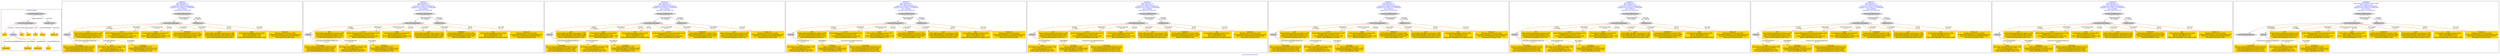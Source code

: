 digraph n0 {
fontcolor="blue"
remincross="true"
label="s24-s-norton-simon.json"
subgraph cluster_0 {
label="1-correct model"
n2[style="filled",color="white",fillcolor="lightgray",label="CulturalHeritageObject1"];
n3[shape="plaintext",style="filled",fillcolor="gold",label="made"];
n4[style="filled",color="white",fillcolor="lightgray",label="Person1"];
n5[shape="plaintext",style="filled",fillcolor="gold",label="dim"];
n6[shape="plaintext",style="filled",fillcolor="gold",label="prov"];
n7[shape="plaintext",style="filled",fillcolor="gold",label="title"];
n8[shape="plaintext",style="filled",fillcolor="gold",label="access"];
n9[shape="plaintext",style="filled",fillcolor="gold",label="nationality"];
n10[shape="plaintext",style="filled",fillcolor="gold",label="birthDate"];
n11[shape="plaintext",style="filled",fillcolor="gold",label="deathDate"];
n12[shape="plaintext",style="filled",fillcolor="gold",label="artist"];
n13[style="filled",color="white",fillcolor="lightgray",label="EuropeanaAggregation1"];
n14[style="filled",color="white",fillcolor="lightgray",label="WebResource1"];
n15[shape="plaintext",style="filled",fillcolor="gold",label="image_url"];
}
subgraph cluster_1 {
label="candidate 0\nlink coherence:1.0\nnode coherence:1.0\nconfidence:0.6281313308406206\nmapping score:0.6593771102802068\ncost:12.98044\n-precision:0.85-recall:0.85"
n17[style="filled",color="white",fillcolor="lightgray",label="CulturalHeritageObject1"];
n18[style="filled",color="white",fillcolor="lightgray",label="Person1"];
n19[style="filled",color="white",fillcolor="lightgray",label="EuropeanaAggregation1"];
n20[style="filled",color="white",fillcolor="lightgray",label="WebResource1"];
n21[shape="plaintext",style="filled",fillcolor="gold",label="nationality\n[Person,countryAssociatedWithThePerson,0.81]\n[CulturalHeritageObject,description,0.082]\n[Person,biographicalInformation,0.065]\n[CulturalHeritageObject,provenance,0.042]"];
n22[shape="plaintext",style="filled",fillcolor="gold",label="title\n[CulturalHeritageObject,description,0.479]\n[Person,biographicalInformation,0.288]\n[Document,columnSubClassOfLink,0.131]\n[CulturalHeritageObject,title,0.101]"];
n23[shape="plaintext",style="filled",fillcolor="gold",label="access\n[CulturalHeritageObject,accessionNumber,0.813]\n[WebResource,classLink,0.144]\n[CulturalHeritageObject,provenance,0.036]\n[Person,nameOfThePerson,0.006]"];
n24[shape="plaintext",style="filled",fillcolor="gold",label="made\n[CulturalHeritageObject,created,0.581]\n[Person,dateOfDeath,0.174]\n[CulturalHeritageObject,description,0.128]\n[Person,dateOfBirth,0.117]"];
n25[shape="plaintext",style="filled",fillcolor="gold",label="deathDate\n[CulturalHeritageObject,created,0.345]\n[CulturalHeritageObject,provenance,0.268]\n[Person,biographicalInformation,0.239]\n[Person,dateOfBirth,0.148]"];
n26[shape="plaintext",style="filled",fillcolor="gold",label="image_url\n[WebResource,classLink,0.886]\n[CulturalHeritageObject,accessionNumber,0.06]\n[Document,columnSubClassOfLink,0.029]\n[Document,classLink,0.024]"];
n27[shape="plaintext",style="filled",fillcolor="gold",label="prov\n[CulturalHeritageObject,provenance,0.769]\n[CulturalHeritageObject,rightsHolder,0.094]\n[CulturalHeritageObject,description,0.084]\n[Person,biographicalInformation,0.053]"];
n28[shape="plaintext",style="filled",fillcolor="gold",label="dim\n[CulturalHeritageObject,extent,0.944]\n[Person,dateOfDeath,0.031]\n[Person,dateOfBirth,0.023]\n[CulturalHeritageObject,description,0.003]"];
n29[shape="plaintext",style="filled",fillcolor="gold",label="artist\n[Document,columnSubClassOfLink,0.352]\n[Document,classLink,0.277]\n[Person,nameOfThePerson,0.244]\n[CulturalHeritageObject,title,0.127]"];
n30[shape="plaintext",style="filled",fillcolor="gold",label="birthDate\n[Person,dateOfBirth,0.487]\n[CulturalHeritageObject,description,0.192]\n[CulturalHeritageObject,created,0.175]\n[Person,dateOfDeath,0.146]"];
}
subgraph cluster_2 {
label="candidate 1\nlink coherence:1.0\nnode coherence:1.0\nconfidence:0.6281313308406206\nmapping score:0.6593771102802068\ncost:12.98044\n-precision:0.85-recall:0.85"
n32[style="filled",color="white",fillcolor="lightgray",label="CulturalHeritageObject1"];
n33[style="filled",color="white",fillcolor="lightgray",label="Person1"];
n34[style="filled",color="white",fillcolor="lightgray",label="EuropeanaAggregation1"];
n35[style="filled",color="white",fillcolor="lightgray",label="WebResource1"];
n36[shape="plaintext",style="filled",fillcolor="gold",label="nationality\n[Person,countryAssociatedWithThePerson,0.81]\n[CulturalHeritageObject,description,0.082]\n[Person,biographicalInformation,0.065]\n[CulturalHeritageObject,provenance,0.042]"];
n37[shape="plaintext",style="filled",fillcolor="gold",label="title\n[CulturalHeritageObject,description,0.479]\n[Person,biographicalInformation,0.288]\n[Document,columnSubClassOfLink,0.131]\n[CulturalHeritageObject,title,0.101]"];
n38[shape="plaintext",style="filled",fillcolor="gold",label="access\n[CulturalHeritageObject,accessionNumber,0.813]\n[WebResource,classLink,0.144]\n[CulturalHeritageObject,provenance,0.036]\n[Person,nameOfThePerson,0.006]"];
n39[shape="plaintext",style="filled",fillcolor="gold",label="made\n[CulturalHeritageObject,created,0.581]\n[Person,dateOfDeath,0.174]\n[CulturalHeritageObject,description,0.128]\n[Person,dateOfBirth,0.117]"];
n40[shape="plaintext",style="filled",fillcolor="gold",label="prov\n[CulturalHeritageObject,provenance,0.769]\n[CulturalHeritageObject,rightsHolder,0.094]\n[CulturalHeritageObject,description,0.084]\n[Person,biographicalInformation,0.053]"];
n41[shape="plaintext",style="filled",fillcolor="gold",label="image_url\n[WebResource,classLink,0.886]\n[CulturalHeritageObject,accessionNumber,0.06]\n[Document,columnSubClassOfLink,0.029]\n[Document,classLink,0.024]"];
n42[shape="plaintext",style="filled",fillcolor="gold",label="deathDate\n[CulturalHeritageObject,created,0.345]\n[CulturalHeritageObject,provenance,0.268]\n[Person,biographicalInformation,0.239]\n[Person,dateOfBirth,0.148]"];
n43[shape="plaintext",style="filled",fillcolor="gold",label="dim\n[CulturalHeritageObject,extent,0.944]\n[Person,dateOfDeath,0.031]\n[Person,dateOfBirth,0.023]\n[CulturalHeritageObject,description,0.003]"];
n44[shape="plaintext",style="filled",fillcolor="gold",label="artist\n[Document,columnSubClassOfLink,0.352]\n[Document,classLink,0.277]\n[Person,nameOfThePerson,0.244]\n[CulturalHeritageObject,title,0.127]"];
n45[shape="plaintext",style="filled",fillcolor="gold",label="birthDate\n[Person,dateOfBirth,0.487]\n[CulturalHeritageObject,description,0.192]\n[CulturalHeritageObject,created,0.175]\n[Person,dateOfDeath,0.146]"];
}
subgraph cluster_3 {
label="candidate 2\nlink coherence:1.0\nnode coherence:1.0\nconfidence:0.6281313308406206\nmapping score:0.6593771102802068\ncost:12.98046\n-precision:0.85-recall:0.85"
n47[style="filled",color="white",fillcolor="lightgray",label="CulturalHeritageObject2"];
n48[style="filled",color="white",fillcolor="lightgray",label="Person1"];
n49[style="filled",color="white",fillcolor="lightgray",label="EuropeanaAggregation1"];
n50[style="filled",color="white",fillcolor="lightgray",label="WebResource1"];
n51[shape="plaintext",style="filled",fillcolor="gold",label="nationality\n[Person,countryAssociatedWithThePerson,0.81]\n[CulturalHeritageObject,description,0.082]\n[Person,biographicalInformation,0.065]\n[CulturalHeritageObject,provenance,0.042]"];
n52[shape="plaintext",style="filled",fillcolor="gold",label="prov\n[CulturalHeritageObject,provenance,0.769]\n[CulturalHeritageObject,rightsHolder,0.094]\n[CulturalHeritageObject,description,0.084]\n[Person,biographicalInformation,0.053]"];
n53[shape="plaintext",style="filled",fillcolor="gold",label="made\n[CulturalHeritageObject,created,0.581]\n[Person,dateOfDeath,0.174]\n[CulturalHeritageObject,description,0.128]\n[Person,dateOfBirth,0.117]"];
n54[shape="plaintext",style="filled",fillcolor="gold",label="image_url\n[WebResource,classLink,0.886]\n[CulturalHeritageObject,accessionNumber,0.06]\n[Document,columnSubClassOfLink,0.029]\n[Document,classLink,0.024]"];
n55[shape="plaintext",style="filled",fillcolor="gold",label="dim\n[CulturalHeritageObject,extent,0.944]\n[Person,dateOfDeath,0.031]\n[Person,dateOfBirth,0.023]\n[CulturalHeritageObject,description,0.003]"];
n56[shape="plaintext",style="filled",fillcolor="gold",label="access\n[CulturalHeritageObject,accessionNumber,0.813]\n[WebResource,classLink,0.144]\n[CulturalHeritageObject,provenance,0.036]\n[Person,nameOfThePerson,0.006]"];
n57[shape="plaintext",style="filled",fillcolor="gold",label="artist\n[Document,columnSubClassOfLink,0.352]\n[Document,classLink,0.277]\n[Person,nameOfThePerson,0.244]\n[CulturalHeritageObject,title,0.127]"];
n58[shape="plaintext",style="filled",fillcolor="gold",label="deathDate\n[CulturalHeritageObject,created,0.345]\n[CulturalHeritageObject,provenance,0.268]\n[Person,biographicalInformation,0.239]\n[Person,dateOfBirth,0.148]"];
n59[shape="plaintext",style="filled",fillcolor="gold",label="title\n[CulturalHeritageObject,description,0.479]\n[Person,biographicalInformation,0.288]\n[Document,columnSubClassOfLink,0.131]\n[CulturalHeritageObject,title,0.101]"];
n60[shape="plaintext",style="filled",fillcolor="gold",label="birthDate\n[Person,dateOfBirth,0.487]\n[CulturalHeritageObject,description,0.192]\n[CulturalHeritageObject,created,0.175]\n[Person,dateOfDeath,0.146]"];
}
subgraph cluster_4 {
label="candidate 3\nlink coherence:1.0\nnode coherence:1.0\nconfidence:0.6281313308406206\nmapping score:0.6593771102802068\ncost:12.98054\n-precision:0.85-recall:0.85"
n62[style="filled",color="white",fillcolor="lightgray",label="CulturalHeritageObject1"];
n63[style="filled",color="white",fillcolor="lightgray",label="Person2"];
n64[style="filled",color="white",fillcolor="lightgray",label="EuropeanaAggregation1"];
n65[style="filled",color="white",fillcolor="lightgray",label="WebResource1"];
n66[shape="plaintext",style="filled",fillcolor="gold",label="title\n[CulturalHeritageObject,description,0.479]\n[Person,biographicalInformation,0.288]\n[Document,columnSubClassOfLink,0.131]\n[CulturalHeritageObject,title,0.101]"];
n67[shape="plaintext",style="filled",fillcolor="gold",label="access\n[CulturalHeritageObject,accessionNumber,0.813]\n[WebResource,classLink,0.144]\n[CulturalHeritageObject,provenance,0.036]\n[Person,nameOfThePerson,0.006]"];
n68[shape="plaintext",style="filled",fillcolor="gold",label="made\n[CulturalHeritageObject,created,0.581]\n[Person,dateOfDeath,0.174]\n[CulturalHeritageObject,description,0.128]\n[Person,dateOfBirth,0.117]"];
n69[shape="plaintext",style="filled",fillcolor="gold",label="artist\n[Document,columnSubClassOfLink,0.352]\n[Document,classLink,0.277]\n[Person,nameOfThePerson,0.244]\n[CulturalHeritageObject,title,0.127]"];
n70[shape="plaintext",style="filled",fillcolor="gold",label="deathDate\n[CulturalHeritageObject,created,0.345]\n[CulturalHeritageObject,provenance,0.268]\n[Person,biographicalInformation,0.239]\n[Person,dateOfBirth,0.148]"];
n71[shape="plaintext",style="filled",fillcolor="gold",label="image_url\n[WebResource,classLink,0.886]\n[CulturalHeritageObject,accessionNumber,0.06]\n[Document,columnSubClassOfLink,0.029]\n[Document,classLink,0.024]"];
n72[shape="plaintext",style="filled",fillcolor="gold",label="prov\n[CulturalHeritageObject,provenance,0.769]\n[CulturalHeritageObject,rightsHolder,0.094]\n[CulturalHeritageObject,description,0.084]\n[Person,biographicalInformation,0.053]"];
n73[shape="plaintext",style="filled",fillcolor="gold",label="dim\n[CulturalHeritageObject,extent,0.944]\n[Person,dateOfDeath,0.031]\n[Person,dateOfBirth,0.023]\n[CulturalHeritageObject,description,0.003]"];
n74[shape="plaintext",style="filled",fillcolor="gold",label="birthDate\n[Person,dateOfBirth,0.487]\n[CulturalHeritageObject,description,0.192]\n[CulturalHeritageObject,created,0.175]\n[Person,dateOfDeath,0.146]"];
n75[shape="plaintext",style="filled",fillcolor="gold",label="nationality\n[Person,countryAssociatedWithThePerson,0.81]\n[CulturalHeritageObject,description,0.082]\n[Person,biographicalInformation,0.065]\n[CulturalHeritageObject,provenance,0.042]"];
}
subgraph cluster_5 {
label="candidate 4\nlink coherence:1.0\nnode coherence:1.0\nconfidence:0.6281313308406206\nmapping score:0.6593771102802068\ncost:12.98054\n-precision:0.85-recall:0.85"
n77[style="filled",color="white",fillcolor="lightgray",label="CulturalHeritageObject1"];
n78[style="filled",color="white",fillcolor="lightgray",label="Person2"];
n79[style="filled",color="white",fillcolor="lightgray",label="EuropeanaAggregation1"];
n80[style="filled",color="white",fillcolor="lightgray",label="WebResource1"];
n81[shape="plaintext",style="filled",fillcolor="gold",label="title\n[CulturalHeritageObject,description,0.479]\n[Person,biographicalInformation,0.288]\n[Document,columnSubClassOfLink,0.131]\n[CulturalHeritageObject,title,0.101]"];
n82[shape="plaintext",style="filled",fillcolor="gold",label="access\n[CulturalHeritageObject,accessionNumber,0.813]\n[WebResource,classLink,0.144]\n[CulturalHeritageObject,provenance,0.036]\n[Person,nameOfThePerson,0.006]"];
n83[shape="plaintext",style="filled",fillcolor="gold",label="made\n[CulturalHeritageObject,created,0.581]\n[Person,dateOfDeath,0.174]\n[CulturalHeritageObject,description,0.128]\n[Person,dateOfBirth,0.117]"];
n84[shape="plaintext",style="filled",fillcolor="gold",label="artist\n[Document,columnSubClassOfLink,0.352]\n[Document,classLink,0.277]\n[Person,nameOfThePerson,0.244]\n[CulturalHeritageObject,title,0.127]"];
n85[shape="plaintext",style="filled",fillcolor="gold",label="prov\n[CulturalHeritageObject,provenance,0.769]\n[CulturalHeritageObject,rightsHolder,0.094]\n[CulturalHeritageObject,description,0.084]\n[Person,biographicalInformation,0.053]"];
n86[shape="plaintext",style="filled",fillcolor="gold",label="image_url\n[WebResource,classLink,0.886]\n[CulturalHeritageObject,accessionNumber,0.06]\n[Document,columnSubClassOfLink,0.029]\n[Document,classLink,0.024]"];
n87[shape="plaintext",style="filled",fillcolor="gold",label="deathDate\n[CulturalHeritageObject,created,0.345]\n[CulturalHeritageObject,provenance,0.268]\n[Person,biographicalInformation,0.239]\n[Person,dateOfBirth,0.148]"];
n88[shape="plaintext",style="filled",fillcolor="gold",label="dim\n[CulturalHeritageObject,extent,0.944]\n[Person,dateOfDeath,0.031]\n[Person,dateOfBirth,0.023]\n[CulturalHeritageObject,description,0.003]"];
n89[shape="plaintext",style="filled",fillcolor="gold",label="birthDate\n[Person,dateOfBirth,0.487]\n[CulturalHeritageObject,description,0.192]\n[CulturalHeritageObject,created,0.175]\n[Person,dateOfDeath,0.146]"];
n90[shape="plaintext",style="filled",fillcolor="gold",label="nationality\n[Person,countryAssociatedWithThePerson,0.81]\n[CulturalHeritageObject,description,0.082]\n[Person,biographicalInformation,0.065]\n[CulturalHeritageObject,provenance,0.042]"];
}
subgraph cluster_6 {
label="candidate 5\nlink coherence:1.0\nnode coherence:1.0\nconfidence:0.6281313308406206\nmapping score:0.6593771102802068\ncost:12.98076\n-precision:0.85-recall:0.85"
n92[style="filled",color="white",fillcolor="lightgray",label="CulturalHeritageObject1"];
n93[style="filled",color="white",fillcolor="lightgray",label="Person1"];
n94[style="filled",color="white",fillcolor="lightgray",label="EuropeanaAggregation1"];
n95[style="filled",color="white",fillcolor="lightgray",label="WebResource2"];
n96[shape="plaintext",style="filled",fillcolor="gold",label="image_url\n[WebResource,classLink,0.886]\n[CulturalHeritageObject,accessionNumber,0.06]\n[Document,columnSubClassOfLink,0.029]\n[Document,classLink,0.024]"];
n97[shape="plaintext",style="filled",fillcolor="gold",label="nationality\n[Person,countryAssociatedWithThePerson,0.81]\n[CulturalHeritageObject,description,0.082]\n[Person,biographicalInformation,0.065]\n[CulturalHeritageObject,provenance,0.042]"];
n98[shape="plaintext",style="filled",fillcolor="gold",label="title\n[CulturalHeritageObject,description,0.479]\n[Person,biographicalInformation,0.288]\n[Document,columnSubClassOfLink,0.131]\n[CulturalHeritageObject,title,0.101]"];
n99[shape="plaintext",style="filled",fillcolor="gold",label="access\n[CulturalHeritageObject,accessionNumber,0.813]\n[WebResource,classLink,0.144]\n[CulturalHeritageObject,provenance,0.036]\n[Person,nameOfThePerson,0.006]"];
n100[shape="plaintext",style="filled",fillcolor="gold",label="made\n[CulturalHeritageObject,created,0.581]\n[Person,dateOfDeath,0.174]\n[CulturalHeritageObject,description,0.128]\n[Person,dateOfBirth,0.117]"];
n101[shape="plaintext",style="filled",fillcolor="gold",label="deathDate\n[CulturalHeritageObject,created,0.345]\n[CulturalHeritageObject,provenance,0.268]\n[Person,biographicalInformation,0.239]\n[Person,dateOfBirth,0.148]"];
n102[shape="plaintext",style="filled",fillcolor="gold",label="prov\n[CulturalHeritageObject,provenance,0.769]\n[CulturalHeritageObject,rightsHolder,0.094]\n[CulturalHeritageObject,description,0.084]\n[Person,biographicalInformation,0.053]"];
n103[shape="plaintext",style="filled",fillcolor="gold",label="dim\n[CulturalHeritageObject,extent,0.944]\n[Person,dateOfDeath,0.031]\n[Person,dateOfBirth,0.023]\n[CulturalHeritageObject,description,0.003]"];
n104[shape="plaintext",style="filled",fillcolor="gold",label="artist\n[Document,columnSubClassOfLink,0.352]\n[Document,classLink,0.277]\n[Person,nameOfThePerson,0.244]\n[CulturalHeritageObject,title,0.127]"];
n105[shape="plaintext",style="filled",fillcolor="gold",label="birthDate\n[Person,dateOfBirth,0.487]\n[CulturalHeritageObject,description,0.192]\n[CulturalHeritageObject,created,0.175]\n[Person,dateOfDeath,0.146]"];
}
subgraph cluster_7 {
label="candidate 6\nlink coherence:1.0\nnode coherence:1.0\nconfidence:0.6281313308406206\nmapping score:0.6593771102802068\ncost:12.98076\n-precision:0.85-recall:0.85"
n107[style="filled",color="white",fillcolor="lightgray",label="CulturalHeritageObject1"];
n108[style="filled",color="white",fillcolor="lightgray",label="Person1"];
n109[style="filled",color="white",fillcolor="lightgray",label="EuropeanaAggregation1"];
n110[style="filled",color="white",fillcolor="lightgray",label="WebResource2"];
n111[shape="plaintext",style="filled",fillcolor="gold",label="image_url\n[WebResource,classLink,0.886]\n[CulturalHeritageObject,accessionNumber,0.06]\n[Document,columnSubClassOfLink,0.029]\n[Document,classLink,0.024]"];
n112[shape="plaintext",style="filled",fillcolor="gold",label="nationality\n[Person,countryAssociatedWithThePerson,0.81]\n[CulturalHeritageObject,description,0.082]\n[Person,biographicalInformation,0.065]\n[CulturalHeritageObject,provenance,0.042]"];
n113[shape="plaintext",style="filled",fillcolor="gold",label="title\n[CulturalHeritageObject,description,0.479]\n[Person,biographicalInformation,0.288]\n[Document,columnSubClassOfLink,0.131]\n[CulturalHeritageObject,title,0.101]"];
n114[shape="plaintext",style="filled",fillcolor="gold",label="access\n[CulturalHeritageObject,accessionNumber,0.813]\n[WebResource,classLink,0.144]\n[CulturalHeritageObject,provenance,0.036]\n[Person,nameOfThePerson,0.006]"];
n115[shape="plaintext",style="filled",fillcolor="gold",label="made\n[CulturalHeritageObject,created,0.581]\n[Person,dateOfDeath,0.174]\n[CulturalHeritageObject,description,0.128]\n[Person,dateOfBirth,0.117]"];
n116[shape="plaintext",style="filled",fillcolor="gold",label="prov\n[CulturalHeritageObject,provenance,0.769]\n[CulturalHeritageObject,rightsHolder,0.094]\n[CulturalHeritageObject,description,0.084]\n[Person,biographicalInformation,0.053]"];
n117[shape="plaintext",style="filled",fillcolor="gold",label="deathDate\n[CulturalHeritageObject,created,0.345]\n[CulturalHeritageObject,provenance,0.268]\n[Person,biographicalInformation,0.239]\n[Person,dateOfBirth,0.148]"];
n118[shape="plaintext",style="filled",fillcolor="gold",label="dim\n[CulturalHeritageObject,extent,0.944]\n[Person,dateOfDeath,0.031]\n[Person,dateOfBirth,0.023]\n[CulturalHeritageObject,description,0.003]"];
n119[shape="plaintext",style="filled",fillcolor="gold",label="artist\n[Document,columnSubClassOfLink,0.352]\n[Document,classLink,0.277]\n[Person,nameOfThePerson,0.244]\n[CulturalHeritageObject,title,0.127]"];
n120[shape="plaintext",style="filled",fillcolor="gold",label="birthDate\n[Person,dateOfBirth,0.487]\n[CulturalHeritageObject,description,0.192]\n[CulturalHeritageObject,created,0.175]\n[Person,dateOfDeath,0.146]"];
}
subgraph cluster_8 {
label="candidate 7\nlink coherence:1.0\nnode coherence:1.0\nconfidence:0.6281313308406206\nmapping score:0.6593771102802068\ncost:12.98086\n-precision:0.85-recall:0.85"
n122[style="filled",color="white",fillcolor="lightgray",label="CulturalHeritageObject1"];
n123[style="filled",color="white",fillcolor="lightgray",label="Person2"];
n124[style="filled",color="white",fillcolor="lightgray",label="EuropeanaAggregation1"];
n125[style="filled",color="white",fillcolor="lightgray",label="WebResource2"];
n126[shape="plaintext",style="filled",fillcolor="gold",label="image_url\n[WebResource,classLink,0.886]\n[CulturalHeritageObject,accessionNumber,0.06]\n[Document,columnSubClassOfLink,0.029]\n[Document,classLink,0.024]"];
n127[shape="plaintext",style="filled",fillcolor="gold",label="title\n[CulturalHeritageObject,description,0.479]\n[Person,biographicalInformation,0.288]\n[Document,columnSubClassOfLink,0.131]\n[CulturalHeritageObject,title,0.101]"];
n128[shape="plaintext",style="filled",fillcolor="gold",label="access\n[CulturalHeritageObject,accessionNumber,0.813]\n[WebResource,classLink,0.144]\n[CulturalHeritageObject,provenance,0.036]\n[Person,nameOfThePerson,0.006]"];
n129[shape="plaintext",style="filled",fillcolor="gold",label="made\n[CulturalHeritageObject,created,0.581]\n[Person,dateOfDeath,0.174]\n[CulturalHeritageObject,description,0.128]\n[Person,dateOfBirth,0.117]"];
n130[shape="plaintext",style="filled",fillcolor="gold",label="artist\n[Document,columnSubClassOfLink,0.352]\n[Document,classLink,0.277]\n[Person,nameOfThePerson,0.244]\n[CulturalHeritageObject,title,0.127]"];
n131[shape="plaintext",style="filled",fillcolor="gold",label="deathDate\n[CulturalHeritageObject,created,0.345]\n[CulturalHeritageObject,provenance,0.268]\n[Person,biographicalInformation,0.239]\n[Person,dateOfBirth,0.148]"];
n132[shape="plaintext",style="filled",fillcolor="gold",label="prov\n[CulturalHeritageObject,provenance,0.769]\n[CulturalHeritageObject,rightsHolder,0.094]\n[CulturalHeritageObject,description,0.084]\n[Person,biographicalInformation,0.053]"];
n133[shape="plaintext",style="filled",fillcolor="gold",label="dim\n[CulturalHeritageObject,extent,0.944]\n[Person,dateOfDeath,0.031]\n[Person,dateOfBirth,0.023]\n[CulturalHeritageObject,description,0.003]"];
n134[shape="plaintext",style="filled",fillcolor="gold",label="birthDate\n[Person,dateOfBirth,0.487]\n[CulturalHeritageObject,description,0.192]\n[CulturalHeritageObject,created,0.175]\n[Person,dateOfDeath,0.146]"];
n135[shape="plaintext",style="filled",fillcolor="gold",label="nationality\n[Person,countryAssociatedWithThePerson,0.81]\n[CulturalHeritageObject,description,0.082]\n[Person,biographicalInformation,0.065]\n[CulturalHeritageObject,provenance,0.042]"];
}
subgraph cluster_9 {
label="candidate 8\nlink coherence:1.0\nnode coherence:1.0\nconfidence:0.6281313308406206\nmapping score:0.6593771102802068\ncost:12.98086\n-precision:0.85-recall:0.85"
n137[style="filled",color="white",fillcolor="lightgray",label="CulturalHeritageObject1"];
n138[style="filled",color="white",fillcolor="lightgray",label="Person2"];
n139[style="filled",color="white",fillcolor="lightgray",label="EuropeanaAggregation1"];
n140[style="filled",color="white",fillcolor="lightgray",label="WebResource2"];
n141[shape="plaintext",style="filled",fillcolor="gold",label="image_url\n[WebResource,classLink,0.886]\n[CulturalHeritageObject,accessionNumber,0.06]\n[Document,columnSubClassOfLink,0.029]\n[Document,classLink,0.024]"];
n142[shape="plaintext",style="filled",fillcolor="gold",label="title\n[CulturalHeritageObject,description,0.479]\n[Person,biographicalInformation,0.288]\n[Document,columnSubClassOfLink,0.131]\n[CulturalHeritageObject,title,0.101]"];
n143[shape="plaintext",style="filled",fillcolor="gold",label="access\n[CulturalHeritageObject,accessionNumber,0.813]\n[WebResource,classLink,0.144]\n[CulturalHeritageObject,provenance,0.036]\n[Person,nameOfThePerson,0.006]"];
n144[shape="plaintext",style="filled",fillcolor="gold",label="made\n[CulturalHeritageObject,created,0.581]\n[Person,dateOfDeath,0.174]\n[CulturalHeritageObject,description,0.128]\n[Person,dateOfBirth,0.117]"];
n145[shape="plaintext",style="filled",fillcolor="gold",label="artist\n[Document,columnSubClassOfLink,0.352]\n[Document,classLink,0.277]\n[Person,nameOfThePerson,0.244]\n[CulturalHeritageObject,title,0.127]"];
n146[shape="plaintext",style="filled",fillcolor="gold",label="prov\n[CulturalHeritageObject,provenance,0.769]\n[CulturalHeritageObject,rightsHolder,0.094]\n[CulturalHeritageObject,description,0.084]\n[Person,biographicalInformation,0.053]"];
n147[shape="plaintext",style="filled",fillcolor="gold",label="deathDate\n[CulturalHeritageObject,created,0.345]\n[CulturalHeritageObject,provenance,0.268]\n[Person,biographicalInformation,0.239]\n[Person,dateOfBirth,0.148]"];
n148[shape="plaintext",style="filled",fillcolor="gold",label="dim\n[CulturalHeritageObject,extent,0.944]\n[Person,dateOfDeath,0.031]\n[Person,dateOfBirth,0.023]\n[CulturalHeritageObject,description,0.003]"];
n149[shape="plaintext",style="filled",fillcolor="gold",label="birthDate\n[Person,dateOfBirth,0.487]\n[CulturalHeritageObject,description,0.192]\n[CulturalHeritageObject,created,0.175]\n[Person,dateOfDeath,0.146]"];
n150[shape="plaintext",style="filled",fillcolor="gold",label="nationality\n[Person,countryAssociatedWithThePerson,0.81]\n[CulturalHeritageObject,description,0.082]\n[Person,biographicalInformation,0.065]\n[CulturalHeritageObject,provenance,0.042]"];
}
subgraph cluster_10 {
label="candidate 9\nlink coherence:0.9285714285714286\nnode coherence:1.0\nconfidence:0.6281313308406206\nmapping score:0.6593771102802068\ncost:13.97621\n-precision:0.79-recall:0.85"
n152[style="filled",color="white",fillcolor="lightgray",label="CulturalHeritageObject1"];
n153[style="filled",color="white",fillcolor="lightgray",label="CulturalHeritageObject2"];
n154[style="filled",color="white",fillcolor="lightgray",label="Person1"];
n155[style="filled",color="white",fillcolor="lightgray",label="EuropeanaAggregation1"];
n156[style="filled",color="white",fillcolor="lightgray",label="WebResource1"];
n157[shape="plaintext",style="filled",fillcolor="gold",label="nationality\n[Person,countryAssociatedWithThePerson,0.81]\n[CulturalHeritageObject,description,0.082]\n[Person,biographicalInformation,0.065]\n[CulturalHeritageObject,provenance,0.042]"];
n158[shape="plaintext",style="filled",fillcolor="gold",label="title\n[CulturalHeritageObject,description,0.479]\n[Person,biographicalInformation,0.288]\n[Document,columnSubClassOfLink,0.131]\n[CulturalHeritageObject,title,0.101]"];
n159[shape="plaintext",style="filled",fillcolor="gold",label="access\n[CulturalHeritageObject,accessionNumber,0.813]\n[WebResource,classLink,0.144]\n[CulturalHeritageObject,provenance,0.036]\n[Person,nameOfThePerson,0.006]"];
n160[shape="plaintext",style="filled",fillcolor="gold",label="made\n[CulturalHeritageObject,created,0.581]\n[Person,dateOfDeath,0.174]\n[CulturalHeritageObject,description,0.128]\n[Person,dateOfBirth,0.117]"];
n161[shape="plaintext",style="filled",fillcolor="gold",label="deathDate\n[CulturalHeritageObject,created,0.345]\n[CulturalHeritageObject,provenance,0.268]\n[Person,biographicalInformation,0.239]\n[Person,dateOfBirth,0.148]"];
n162[shape="plaintext",style="filled",fillcolor="gold",label="image_url\n[WebResource,classLink,0.886]\n[CulturalHeritageObject,accessionNumber,0.06]\n[Document,columnSubClassOfLink,0.029]\n[Document,classLink,0.024]"];
n163[shape="plaintext",style="filled",fillcolor="gold",label="prov\n[CulturalHeritageObject,provenance,0.769]\n[CulturalHeritageObject,rightsHolder,0.094]\n[CulturalHeritageObject,description,0.084]\n[Person,biographicalInformation,0.053]"];
n164[shape="plaintext",style="filled",fillcolor="gold",label="dim\n[CulturalHeritageObject,extent,0.944]\n[Person,dateOfDeath,0.031]\n[Person,dateOfBirth,0.023]\n[CulturalHeritageObject,description,0.003]"];
n165[shape="plaintext",style="filled",fillcolor="gold",label="artist\n[Document,columnSubClassOfLink,0.352]\n[Document,classLink,0.277]\n[Person,nameOfThePerson,0.244]\n[CulturalHeritageObject,title,0.127]"];
n166[shape="plaintext",style="filled",fillcolor="gold",label="birthDate\n[Person,dateOfBirth,0.487]\n[CulturalHeritageObject,description,0.192]\n[CulturalHeritageObject,created,0.175]\n[Person,dateOfDeath,0.146]"];
}
n2 -> n3[color="brown",fontcolor="black",label="created"]
n2 -> n4[color="brown",fontcolor="black",label="creator"]
n2 -> n5[color="brown",fontcolor="black",label="extent"]
n2 -> n6[color="brown",fontcolor="black",label="provenance"]
n2 -> n7[color="brown",fontcolor="black",label="title"]
n2 -> n8[color="brown",fontcolor="black",label="accessionNumber"]
n4 -> n9[color="brown",fontcolor="black",label="countryAssociatedWithThePerson"]
n4 -> n10[color="brown",fontcolor="black",label="dateOfBirth"]
n4 -> n11[color="brown",fontcolor="black",label="dateOfDeath"]
n4 -> n12[color="brown",fontcolor="black",label="nameOfThePerson"]
n13 -> n2[color="brown",fontcolor="black",label="aggregatedCHO"]
n13 -> n14[color="brown",fontcolor="black",label="hasView"]
n14 -> n15[color="brown",fontcolor="black",label="classLink"]
n17 -> n18[color="brown",fontcolor="black",label="creator\nw=0.9929"]
n19 -> n17[color="brown",fontcolor="black",label="aggregatedCHO\nw=0.99397"]
n19 -> n20[color="brown",fontcolor="black",label="hasView\nw=0.99357"]
n18 -> n21[color="brown",fontcolor="black",label="countryAssociatedWithThePerson\nw=1.0"]
n17 -> n22[color="brown",fontcolor="black",label="description\nw=1.0"]
n17 -> n23[color="brown",fontcolor="black",label="accessionNumber\nw=1.0"]
n17 -> n24[color="brown",fontcolor="black",label="created\nw=1.0"]
n17 -> n25[color="brown",fontcolor="black",label="provenance\nw=1.0"]
n20 -> n26[color="brown",fontcolor="black",label="classLink\nw=1.0"]
n17 -> n27[color="brown",fontcolor="black",label="provenance\nw=1.0"]
n17 -> n28[color="brown",fontcolor="black",label="extent\nw=1.0"]
n18 -> n29[color="brown",fontcolor="black",label="nameOfThePerson\nw=1.0"]
n18 -> n30[color="brown",fontcolor="black",label="dateOfBirth\nw=1.0"]
n32 -> n33[color="brown",fontcolor="black",label="creator\nw=0.9929"]
n34 -> n32[color="brown",fontcolor="black",label="aggregatedCHO\nw=0.99397"]
n34 -> n35[color="brown",fontcolor="black",label="hasView\nw=0.99357"]
n33 -> n36[color="brown",fontcolor="black",label="countryAssociatedWithThePerson\nw=1.0"]
n32 -> n37[color="brown",fontcolor="black",label="description\nw=1.0"]
n32 -> n38[color="brown",fontcolor="black",label="accessionNumber\nw=1.0"]
n32 -> n39[color="brown",fontcolor="black",label="created\nw=1.0"]
n32 -> n40[color="brown",fontcolor="black",label="provenance\nw=1.0"]
n35 -> n41[color="brown",fontcolor="black",label="classLink\nw=1.0"]
n32 -> n42[color="brown",fontcolor="black",label="provenance\nw=1.0"]
n32 -> n43[color="brown",fontcolor="black",label="extent\nw=1.0"]
n33 -> n44[color="brown",fontcolor="black",label="nameOfThePerson\nw=1.0"]
n33 -> n45[color="brown",fontcolor="black",label="dateOfBirth\nw=1.0"]
n47 -> n48[color="brown",fontcolor="black",label="creator\nw=0.99292"]
n49 -> n47[color="brown",fontcolor="black",label="aggregatedCHO\nw=0.99397"]
n49 -> n50[color="brown",fontcolor="black",label="hasView\nw=0.99357"]
n48 -> n51[color="brown",fontcolor="black",label="countryAssociatedWithThePerson\nw=1.0"]
n47 -> n52[color="brown",fontcolor="black",label="provenance\nw=1.0"]
n47 -> n53[color="brown",fontcolor="black",label="created\nw=1.0"]
n50 -> n54[color="brown",fontcolor="black",label="classLink\nw=1.0"]
n47 -> n55[color="brown",fontcolor="black",label="extent\nw=1.0"]
n47 -> n56[color="brown",fontcolor="black",label="accessionNumber\nw=1.0"]
n48 -> n57[color="brown",fontcolor="black",label="nameOfThePerson\nw=1.0"]
n47 -> n58[color="brown",fontcolor="black",label="provenance\nw=1.0"]
n47 -> n59[color="brown",fontcolor="black",label="description\nw=1.0"]
n48 -> n60[color="brown",fontcolor="black",label="dateOfBirth\nw=1.0"]
n62 -> n63[color="brown",fontcolor="black",label="creator\nw=0.993"]
n64 -> n62[color="brown",fontcolor="black",label="aggregatedCHO\nw=0.99397"]
n64 -> n65[color="brown",fontcolor="black",label="hasView\nw=0.99357"]
n62 -> n66[color="brown",fontcolor="black",label="description\nw=1.0"]
n62 -> n67[color="brown",fontcolor="black",label="accessionNumber\nw=1.0"]
n62 -> n68[color="brown",fontcolor="black",label="created\nw=1.0"]
n63 -> n69[color="brown",fontcolor="black",label="nameOfThePerson\nw=1.0"]
n62 -> n70[color="brown",fontcolor="black",label="provenance\nw=1.0"]
n65 -> n71[color="brown",fontcolor="black",label="classLink\nw=1.0"]
n62 -> n72[color="brown",fontcolor="black",label="provenance\nw=1.0"]
n62 -> n73[color="brown",fontcolor="black",label="extent\nw=1.0"]
n63 -> n74[color="brown",fontcolor="black",label="dateOfBirth\nw=1.0"]
n63 -> n75[color="brown",fontcolor="black",label="countryAssociatedWithThePerson\nw=1.0"]
n77 -> n78[color="brown",fontcolor="black",label="creator\nw=0.993"]
n79 -> n77[color="brown",fontcolor="black",label="aggregatedCHO\nw=0.99397"]
n79 -> n80[color="brown",fontcolor="black",label="hasView\nw=0.99357"]
n77 -> n81[color="brown",fontcolor="black",label="description\nw=1.0"]
n77 -> n82[color="brown",fontcolor="black",label="accessionNumber\nw=1.0"]
n77 -> n83[color="brown",fontcolor="black",label="created\nw=1.0"]
n78 -> n84[color="brown",fontcolor="black",label="nameOfThePerson\nw=1.0"]
n77 -> n85[color="brown",fontcolor="black",label="provenance\nw=1.0"]
n80 -> n86[color="brown",fontcolor="black",label="classLink\nw=1.0"]
n77 -> n87[color="brown",fontcolor="black",label="provenance\nw=1.0"]
n77 -> n88[color="brown",fontcolor="black",label="extent\nw=1.0"]
n78 -> n89[color="brown",fontcolor="black",label="dateOfBirth\nw=1.0"]
n78 -> n90[color="brown",fontcolor="black",label="countryAssociatedWithThePerson\nw=1.0"]
n92 -> n93[color="brown",fontcolor="black",label="creator\nw=0.9929"]
n94 -> n92[color="brown",fontcolor="black",label="aggregatedCHO\nw=0.99397"]
n94 -> n95[color="brown",fontcolor="black",label="hasView\nw=0.99389"]
n95 -> n96[color="brown",fontcolor="black",label="classLink\nw=1.0"]
n93 -> n97[color="brown",fontcolor="black",label="countryAssociatedWithThePerson\nw=1.0"]
n92 -> n98[color="brown",fontcolor="black",label="description\nw=1.0"]
n92 -> n99[color="brown",fontcolor="black",label="accessionNumber\nw=1.0"]
n92 -> n100[color="brown",fontcolor="black",label="created\nw=1.0"]
n92 -> n101[color="brown",fontcolor="black",label="provenance\nw=1.0"]
n92 -> n102[color="brown",fontcolor="black",label="provenance\nw=1.0"]
n92 -> n103[color="brown",fontcolor="black",label="extent\nw=1.0"]
n93 -> n104[color="brown",fontcolor="black",label="nameOfThePerson\nw=1.0"]
n93 -> n105[color="brown",fontcolor="black",label="dateOfBirth\nw=1.0"]
n107 -> n108[color="brown",fontcolor="black",label="creator\nw=0.9929"]
n109 -> n107[color="brown",fontcolor="black",label="aggregatedCHO\nw=0.99397"]
n109 -> n110[color="brown",fontcolor="black",label="hasView\nw=0.99389"]
n110 -> n111[color="brown",fontcolor="black",label="classLink\nw=1.0"]
n108 -> n112[color="brown",fontcolor="black",label="countryAssociatedWithThePerson\nw=1.0"]
n107 -> n113[color="brown",fontcolor="black",label="description\nw=1.0"]
n107 -> n114[color="brown",fontcolor="black",label="accessionNumber\nw=1.0"]
n107 -> n115[color="brown",fontcolor="black",label="created\nw=1.0"]
n107 -> n116[color="brown",fontcolor="black",label="provenance\nw=1.0"]
n107 -> n117[color="brown",fontcolor="black",label="provenance\nw=1.0"]
n107 -> n118[color="brown",fontcolor="black",label="extent\nw=1.0"]
n108 -> n119[color="brown",fontcolor="black",label="nameOfThePerson\nw=1.0"]
n108 -> n120[color="brown",fontcolor="black",label="dateOfBirth\nw=1.0"]
n122 -> n123[color="brown",fontcolor="black",label="creator\nw=0.993"]
n124 -> n122[color="brown",fontcolor="black",label="aggregatedCHO\nw=0.99397"]
n124 -> n125[color="brown",fontcolor="black",label="hasView\nw=0.99389"]
n125 -> n126[color="brown",fontcolor="black",label="classLink\nw=1.0"]
n122 -> n127[color="brown",fontcolor="black",label="description\nw=1.0"]
n122 -> n128[color="brown",fontcolor="black",label="accessionNumber\nw=1.0"]
n122 -> n129[color="brown",fontcolor="black",label="created\nw=1.0"]
n123 -> n130[color="brown",fontcolor="black",label="nameOfThePerson\nw=1.0"]
n122 -> n131[color="brown",fontcolor="black",label="provenance\nw=1.0"]
n122 -> n132[color="brown",fontcolor="black",label="provenance\nw=1.0"]
n122 -> n133[color="brown",fontcolor="black",label="extent\nw=1.0"]
n123 -> n134[color="brown",fontcolor="black",label="dateOfBirth\nw=1.0"]
n123 -> n135[color="brown",fontcolor="black",label="countryAssociatedWithThePerson\nw=1.0"]
n137 -> n138[color="brown",fontcolor="black",label="creator\nw=0.993"]
n139 -> n137[color="brown",fontcolor="black",label="aggregatedCHO\nw=0.99397"]
n139 -> n140[color="brown",fontcolor="black",label="hasView\nw=0.99389"]
n140 -> n141[color="brown",fontcolor="black",label="classLink\nw=1.0"]
n137 -> n142[color="brown",fontcolor="black",label="description\nw=1.0"]
n137 -> n143[color="brown",fontcolor="black",label="accessionNumber\nw=1.0"]
n137 -> n144[color="brown",fontcolor="black",label="created\nw=1.0"]
n138 -> n145[color="brown",fontcolor="black",label="nameOfThePerson\nw=1.0"]
n137 -> n146[color="brown",fontcolor="black",label="provenance\nw=1.0"]
n137 -> n147[color="brown",fontcolor="black",label="provenance\nw=1.0"]
n137 -> n148[color="brown",fontcolor="black",label="extent\nw=1.0"]
n138 -> n149[color="brown",fontcolor="black",label="dateOfBirth\nw=1.0"]
n138 -> n150[color="brown",fontcolor="black",label="countryAssociatedWithThePerson\nw=1.0"]
n152 -> n153[color="brown",fontcolor="black",label="isRelatedTo\nw=0.99577"]
n152 -> n154[color="brown",fontcolor="black",label="creator\nw=0.9929"]
n155 -> n152[color="brown",fontcolor="black",label="aggregatedCHO\nw=0.99397"]
n155 -> n156[color="brown",fontcolor="black",label="hasView\nw=0.99357"]
n154 -> n157[color="brown",fontcolor="black",label="countryAssociatedWithThePerson\nw=1.0"]
n152 -> n158[color="brown",fontcolor="black",label="description\nw=1.0"]
n152 -> n159[color="brown",fontcolor="black",label="accessionNumber\nw=1.0"]
n152 -> n160[color="brown",fontcolor="black",label="created\nw=1.0"]
n152 -> n161[color="brown",fontcolor="black",label="provenance\nw=1.0"]
n156 -> n162[color="brown",fontcolor="black",label="classLink\nw=1.0"]
n152 -> n163[color="brown",fontcolor="black",label="provenance\nw=1.0"]
n152 -> n164[color="brown",fontcolor="black",label="extent\nw=1.0"]
n154 -> n165[color="brown",fontcolor="black",label="nameOfThePerson\nw=1.0"]
n154 -> n166[color="brown",fontcolor="black",label="dateOfBirth\nw=1.0"]
}
